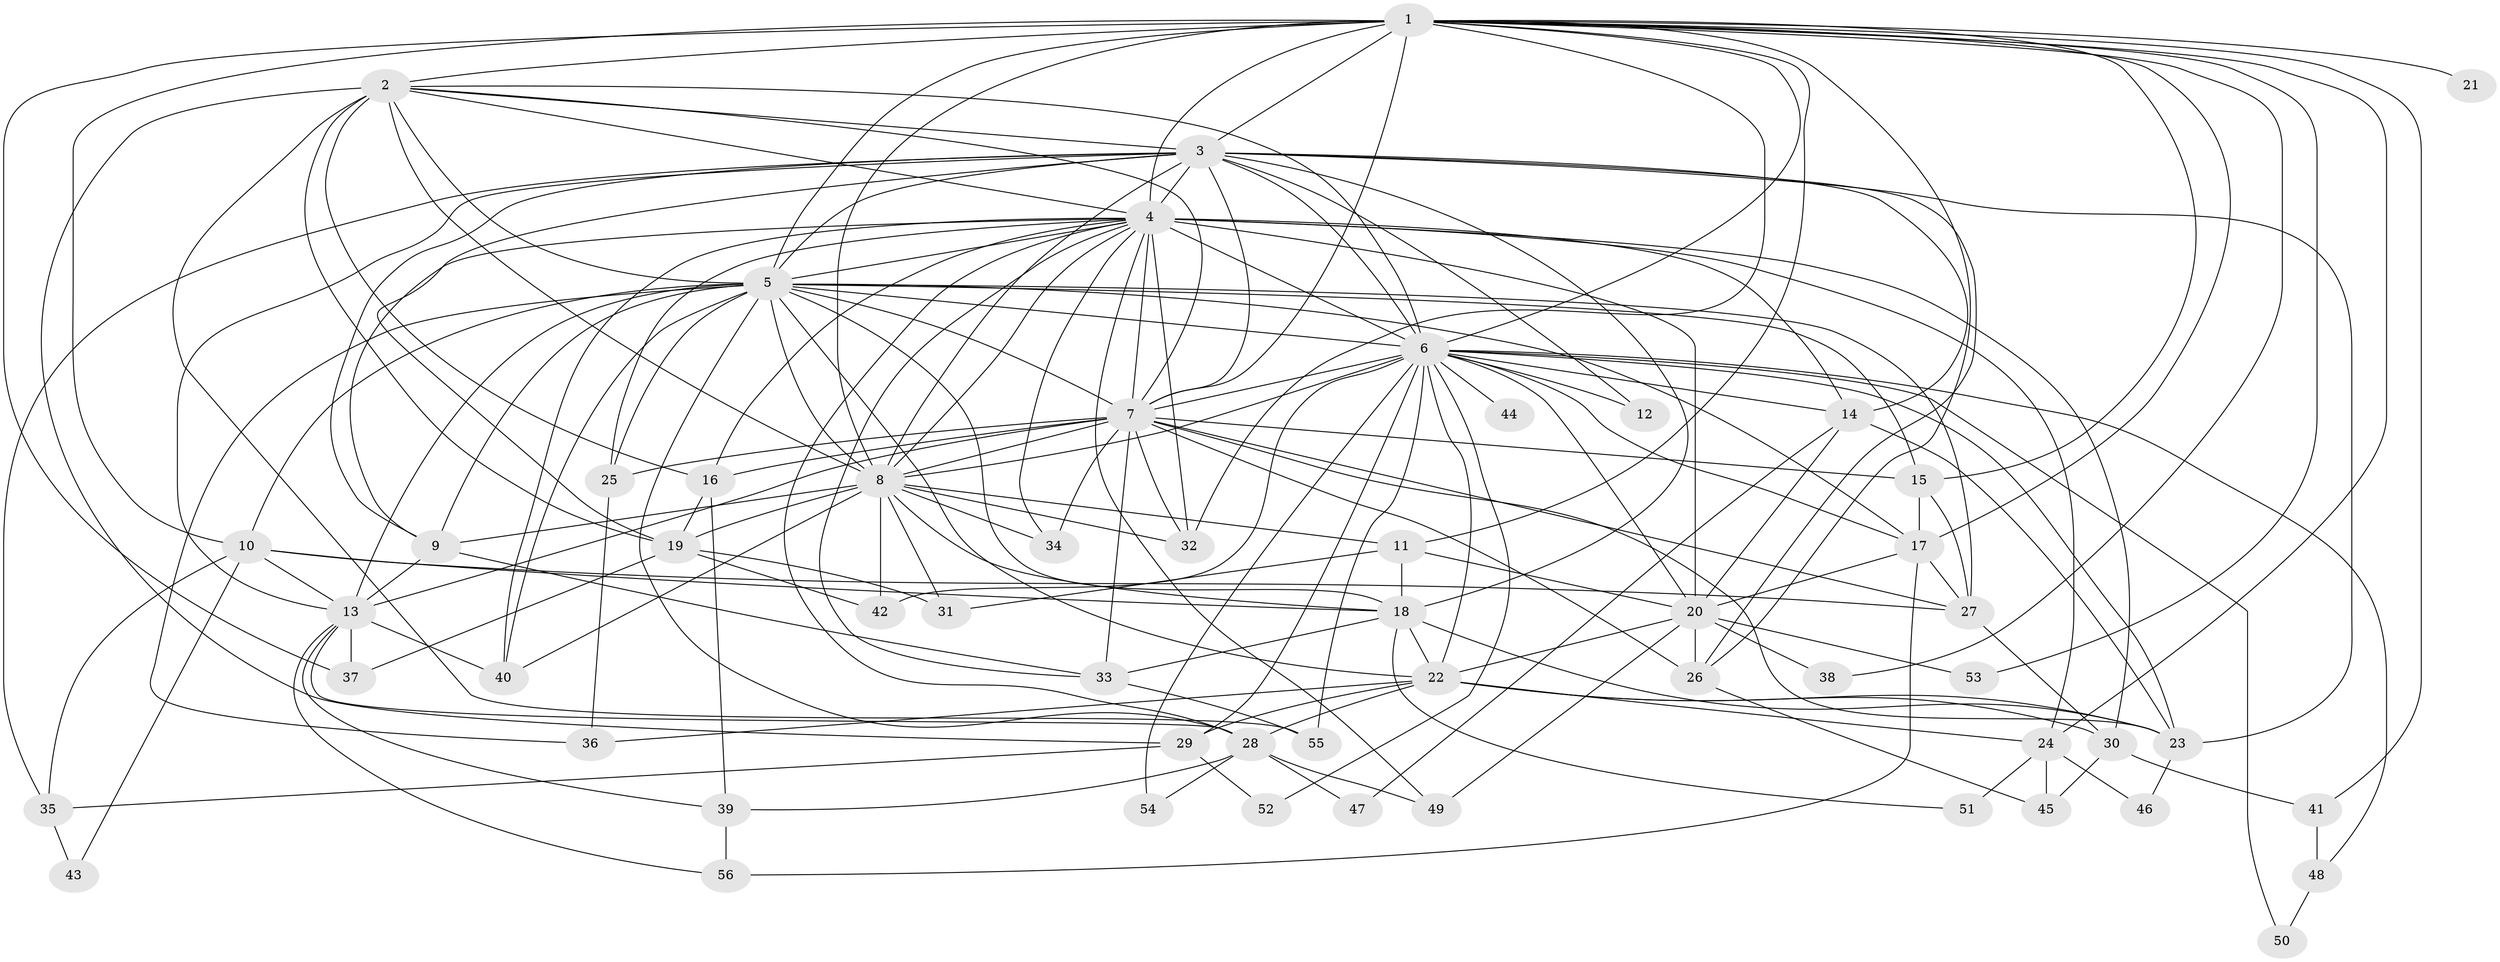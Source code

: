 // original degree distribution, {26: 0.007142857142857143, 16: 0.007142857142857143, 23: 0.014285714285714285, 24: 0.007142857142857143, 19: 0.014285714285714285, 29: 0.007142857142857143, 28: 0.007142857142857143, 20: 0.007142857142857143, 5: 0.04285714285714286, 6: 0.02857142857142857, 3: 0.2357142857142857, 2: 0.4857142857142857, 4: 0.1, 7: 0.02857142857142857, 10: 0.007142857142857143}
// Generated by graph-tools (version 1.1) at 2025/49/03/04/25 22:49:41]
// undirected, 56 vertices, 174 edges
graph export_dot {
  node [color=gray90,style=filled];
  1;
  2;
  3;
  4;
  5;
  6;
  7;
  8;
  9;
  10;
  11;
  12;
  13;
  14;
  15;
  16;
  17;
  18;
  19;
  20;
  21;
  22;
  23;
  24;
  25;
  26;
  27;
  28;
  29;
  30;
  31;
  32;
  33;
  34;
  35;
  36;
  37;
  38;
  39;
  40;
  41;
  42;
  43;
  44;
  45;
  46;
  47;
  48;
  49;
  50;
  51;
  52;
  53;
  54;
  55;
  56;
  1 -- 2 [weight=2.0];
  1 -- 3 [weight=2.0];
  1 -- 4 [weight=2.0];
  1 -- 5 [weight=2.0];
  1 -- 6 [weight=1.0];
  1 -- 7 [weight=1.0];
  1 -- 8 [weight=1.0];
  1 -- 10 [weight=2.0];
  1 -- 11 [weight=1.0];
  1 -- 15 [weight=1.0];
  1 -- 17 [weight=1.0];
  1 -- 21 [weight=1.0];
  1 -- 24 [weight=2.0];
  1 -- 26 [weight=1.0];
  1 -- 32 [weight=1.0];
  1 -- 37 [weight=1.0];
  1 -- 38 [weight=1.0];
  1 -- 41 [weight=1.0];
  1 -- 53 [weight=1.0];
  2 -- 3 [weight=1.0];
  2 -- 4 [weight=2.0];
  2 -- 5 [weight=2.0];
  2 -- 6 [weight=1.0];
  2 -- 7 [weight=1.0];
  2 -- 8 [weight=2.0];
  2 -- 16 [weight=1.0];
  2 -- 19 [weight=1.0];
  2 -- 29 [weight=1.0];
  2 -- 55 [weight=2.0];
  3 -- 4 [weight=2.0];
  3 -- 5 [weight=2.0];
  3 -- 6 [weight=2.0];
  3 -- 7 [weight=1.0];
  3 -- 8 [weight=2.0];
  3 -- 9 [weight=2.0];
  3 -- 12 [weight=1.0];
  3 -- 13 [weight=1.0];
  3 -- 14 [weight=1.0];
  3 -- 18 [weight=1.0];
  3 -- 19 [weight=2.0];
  3 -- 23 [weight=1.0];
  3 -- 26 [weight=1.0];
  3 -- 35 [weight=1.0];
  4 -- 5 [weight=4.0];
  4 -- 6 [weight=3.0];
  4 -- 7 [weight=3.0];
  4 -- 8 [weight=2.0];
  4 -- 9 [weight=1.0];
  4 -- 14 [weight=1.0];
  4 -- 16 [weight=1.0];
  4 -- 20 [weight=6.0];
  4 -- 24 [weight=1.0];
  4 -- 25 [weight=2.0];
  4 -- 28 [weight=1.0];
  4 -- 30 [weight=3.0];
  4 -- 32 [weight=1.0];
  4 -- 33 [weight=1.0];
  4 -- 34 [weight=1.0];
  4 -- 40 [weight=1.0];
  4 -- 49 [weight=1.0];
  5 -- 6 [weight=2.0];
  5 -- 7 [weight=2.0];
  5 -- 8 [weight=3.0];
  5 -- 9 [weight=1.0];
  5 -- 10 [weight=3.0];
  5 -- 13 [weight=6.0];
  5 -- 15 [weight=2.0];
  5 -- 17 [weight=1.0];
  5 -- 18 [weight=1.0];
  5 -- 22 [weight=1.0];
  5 -- 25 [weight=1.0];
  5 -- 27 [weight=1.0];
  5 -- 28 [weight=1.0];
  5 -- 36 [weight=1.0];
  5 -- 40 [weight=1.0];
  6 -- 7 [weight=1.0];
  6 -- 8 [weight=1.0];
  6 -- 12 [weight=1.0];
  6 -- 14 [weight=1.0];
  6 -- 17 [weight=1.0];
  6 -- 20 [weight=1.0];
  6 -- 22 [weight=1.0];
  6 -- 23 [weight=1.0];
  6 -- 29 [weight=1.0];
  6 -- 42 [weight=1.0];
  6 -- 44 [weight=1.0];
  6 -- 48 [weight=1.0];
  6 -- 50 [weight=1.0];
  6 -- 52 [weight=1.0];
  6 -- 54 [weight=1.0];
  6 -- 55 [weight=1.0];
  7 -- 8 [weight=1.0];
  7 -- 13 [weight=1.0];
  7 -- 15 [weight=7.0];
  7 -- 16 [weight=1.0];
  7 -- 23 [weight=1.0];
  7 -- 25 [weight=1.0];
  7 -- 26 [weight=1.0];
  7 -- 27 [weight=1.0];
  7 -- 32 [weight=2.0];
  7 -- 33 [weight=1.0];
  7 -- 34 [weight=1.0];
  8 -- 9 [weight=1.0];
  8 -- 11 [weight=1.0];
  8 -- 18 [weight=1.0];
  8 -- 19 [weight=2.0];
  8 -- 31 [weight=1.0];
  8 -- 32 [weight=1.0];
  8 -- 34 [weight=1.0];
  8 -- 40 [weight=1.0];
  8 -- 42 [weight=1.0];
  9 -- 13 [weight=1.0];
  9 -- 33 [weight=1.0];
  10 -- 13 [weight=1.0];
  10 -- 18 [weight=1.0];
  10 -- 27 [weight=1.0];
  10 -- 35 [weight=2.0];
  10 -- 43 [weight=1.0];
  11 -- 18 [weight=1.0];
  11 -- 20 [weight=1.0];
  11 -- 31 [weight=1.0];
  13 -- 28 [weight=1.0];
  13 -- 37 [weight=1.0];
  13 -- 39 [weight=1.0];
  13 -- 40 [weight=1.0];
  13 -- 56 [weight=1.0];
  14 -- 20 [weight=1.0];
  14 -- 23 [weight=1.0];
  14 -- 47 [weight=1.0];
  15 -- 17 [weight=2.0];
  15 -- 27 [weight=2.0];
  16 -- 19 [weight=2.0];
  16 -- 39 [weight=1.0];
  17 -- 20 [weight=1.0];
  17 -- 27 [weight=1.0];
  17 -- 56 [weight=1.0];
  18 -- 22 [weight=1.0];
  18 -- 23 [weight=1.0];
  18 -- 33 [weight=1.0];
  18 -- 51 [weight=1.0];
  19 -- 31 [weight=1.0];
  19 -- 37 [weight=1.0];
  19 -- 42 [weight=1.0];
  20 -- 22 [weight=1.0];
  20 -- 26 [weight=1.0];
  20 -- 38 [weight=1.0];
  20 -- 49 [weight=1.0];
  20 -- 53 [weight=1.0];
  22 -- 23 [weight=1.0];
  22 -- 24 [weight=2.0];
  22 -- 28 [weight=1.0];
  22 -- 29 [weight=1.0];
  22 -- 30 [weight=1.0];
  22 -- 36 [weight=1.0];
  23 -- 46 [weight=1.0];
  24 -- 45 [weight=1.0];
  24 -- 46 [weight=1.0];
  24 -- 51 [weight=1.0];
  25 -- 36 [weight=1.0];
  26 -- 45 [weight=1.0];
  27 -- 30 [weight=1.0];
  28 -- 39 [weight=1.0];
  28 -- 47 [weight=1.0];
  28 -- 49 [weight=1.0];
  28 -- 54 [weight=1.0];
  29 -- 35 [weight=1.0];
  29 -- 52 [weight=1.0];
  30 -- 41 [weight=1.0];
  30 -- 45 [weight=1.0];
  33 -- 55 [weight=1.0];
  35 -- 43 [weight=1.0];
  39 -- 56 [weight=1.0];
  41 -- 48 [weight=1.0];
  48 -- 50 [weight=1.0];
}
